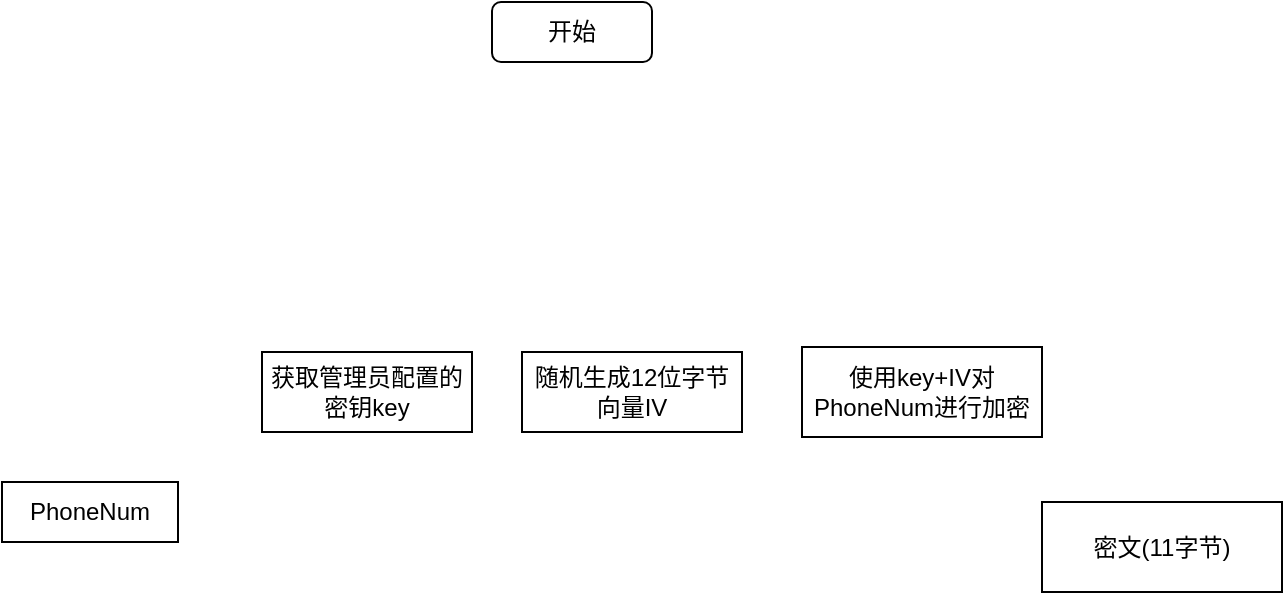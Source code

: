 <mxfile version="26.0.13">
  <diagram name="第 1 页" id="Fequ8oQ68dAUHFL-Y74a">
    <mxGraphModel dx="763" dy="504" grid="1" gridSize="10" guides="1" tooltips="1" connect="1" arrows="1" fold="1" page="1" pageScale="1" pageWidth="827" pageHeight="1169" math="0" shadow="0">
      <root>
        <mxCell id="0" />
        <mxCell id="1" parent="0" />
        <mxCell id="ga1f1sWLpj-LMAlVq3eY-1" value="开始" style="rounded=1;whiteSpace=wrap;html=1;" vertex="1" parent="1">
          <mxGeometry x="365" y="90" width="80" height="30" as="geometry" />
        </mxCell>
        <mxCell id="ga1f1sWLpj-LMAlVq3eY-2" value="PhoneNum" style="rounded=0;whiteSpace=wrap;html=1;" vertex="1" parent="1">
          <mxGeometry x="120" y="330" width="88" height="30" as="geometry" />
        </mxCell>
        <mxCell id="ga1f1sWLpj-LMAlVq3eY-3" value="获取管理员配置的密钥key" style="rounded=0;whiteSpace=wrap;html=1;" vertex="1" parent="1">
          <mxGeometry x="250" y="265" width="105" height="40" as="geometry" />
        </mxCell>
        <mxCell id="ga1f1sWLpj-LMAlVq3eY-4" value="随机生成12位字节向量IV" style="rounded=0;whiteSpace=wrap;html=1;" vertex="1" parent="1">
          <mxGeometry x="380" y="265" width="110" height="40" as="geometry" />
        </mxCell>
        <mxCell id="ga1f1sWLpj-LMAlVq3eY-5" value="使用key+IV对PhoneNum进行加密" style="rounded=0;whiteSpace=wrap;html=1;" vertex="1" parent="1">
          <mxGeometry x="520" y="262.5" width="120" height="45" as="geometry" />
        </mxCell>
        <mxCell id="ga1f1sWLpj-LMAlVq3eY-6" value="密文(11字节)" style="rounded=0;whiteSpace=wrap;html=1;" vertex="1" parent="1">
          <mxGeometry x="640" y="340" width="120" height="45" as="geometry" />
        </mxCell>
      </root>
    </mxGraphModel>
  </diagram>
</mxfile>
